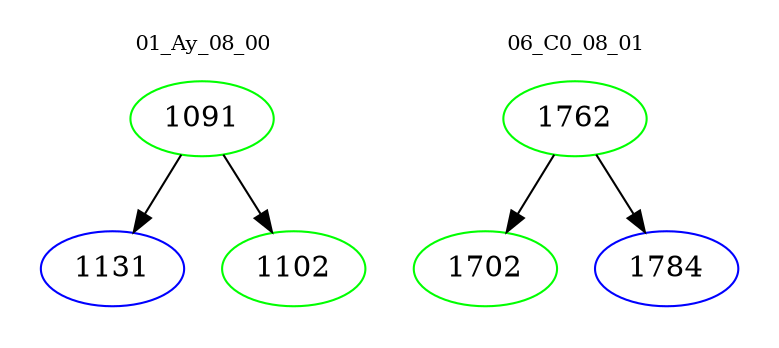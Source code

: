 digraph{
subgraph cluster_0 {
color = white
label = "01_Ay_08_00";
fontsize=10;
T0_1091 [label="1091", color="green"]
T0_1091 -> T0_1131 [color="black"]
T0_1131 [label="1131", color="blue"]
T0_1091 -> T0_1102 [color="black"]
T0_1102 [label="1102", color="green"]
}
subgraph cluster_1 {
color = white
label = "06_C0_08_01";
fontsize=10;
T1_1762 [label="1762", color="green"]
T1_1762 -> T1_1702 [color="black"]
T1_1702 [label="1702", color="green"]
T1_1762 -> T1_1784 [color="black"]
T1_1784 [label="1784", color="blue"]
}
}
